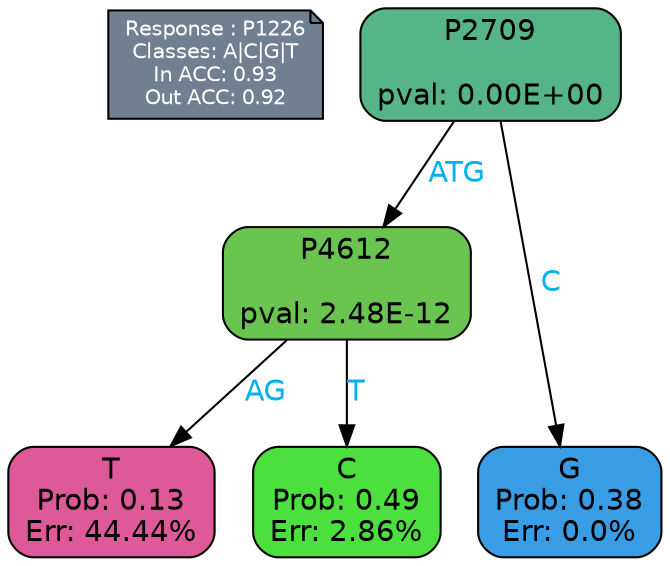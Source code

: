 digraph Tree {
node [shape=box, style="filled, rounded", color="black", fontname=helvetica] ;
graph [ranksep=equally, splines=polylines, bgcolor=transparent, dpi=600] ;
edge [fontname=helvetica] ;
LEGEND [label="Response : P1226
Classes: A|C|G|T
In ACC: 0.93
Out ACC: 0.92
",shape=note,align=left,style=filled,fillcolor="slategray",fontcolor="white",fontsize=10];1 [label="P2709

pval: 0.00E+00", fillcolor="#56b588"] ;
2 [label="P4612

pval: 2.48E-12", fillcolor="#69c450"] ;
3 [label="T
Prob: 0.13
Err: 44.44%", fillcolor="#dd5998"] ;
4 [label="C
Prob: 0.49
Err: 2.86%", fillcolor="#4be03d"] ;
5 [label="G
Prob: 0.38
Err: 0.0%", fillcolor="#399de5"] ;
1 -> 2 [label="ATG",fontcolor=deepskyblue2] ;
1 -> 5 [label="C",fontcolor=deepskyblue2] ;
2 -> 3 [label="AG",fontcolor=deepskyblue2] ;
2 -> 4 [label="T",fontcolor=deepskyblue2] ;
{rank = same; 3;4;5;}{rank = same; LEGEND;1;}}